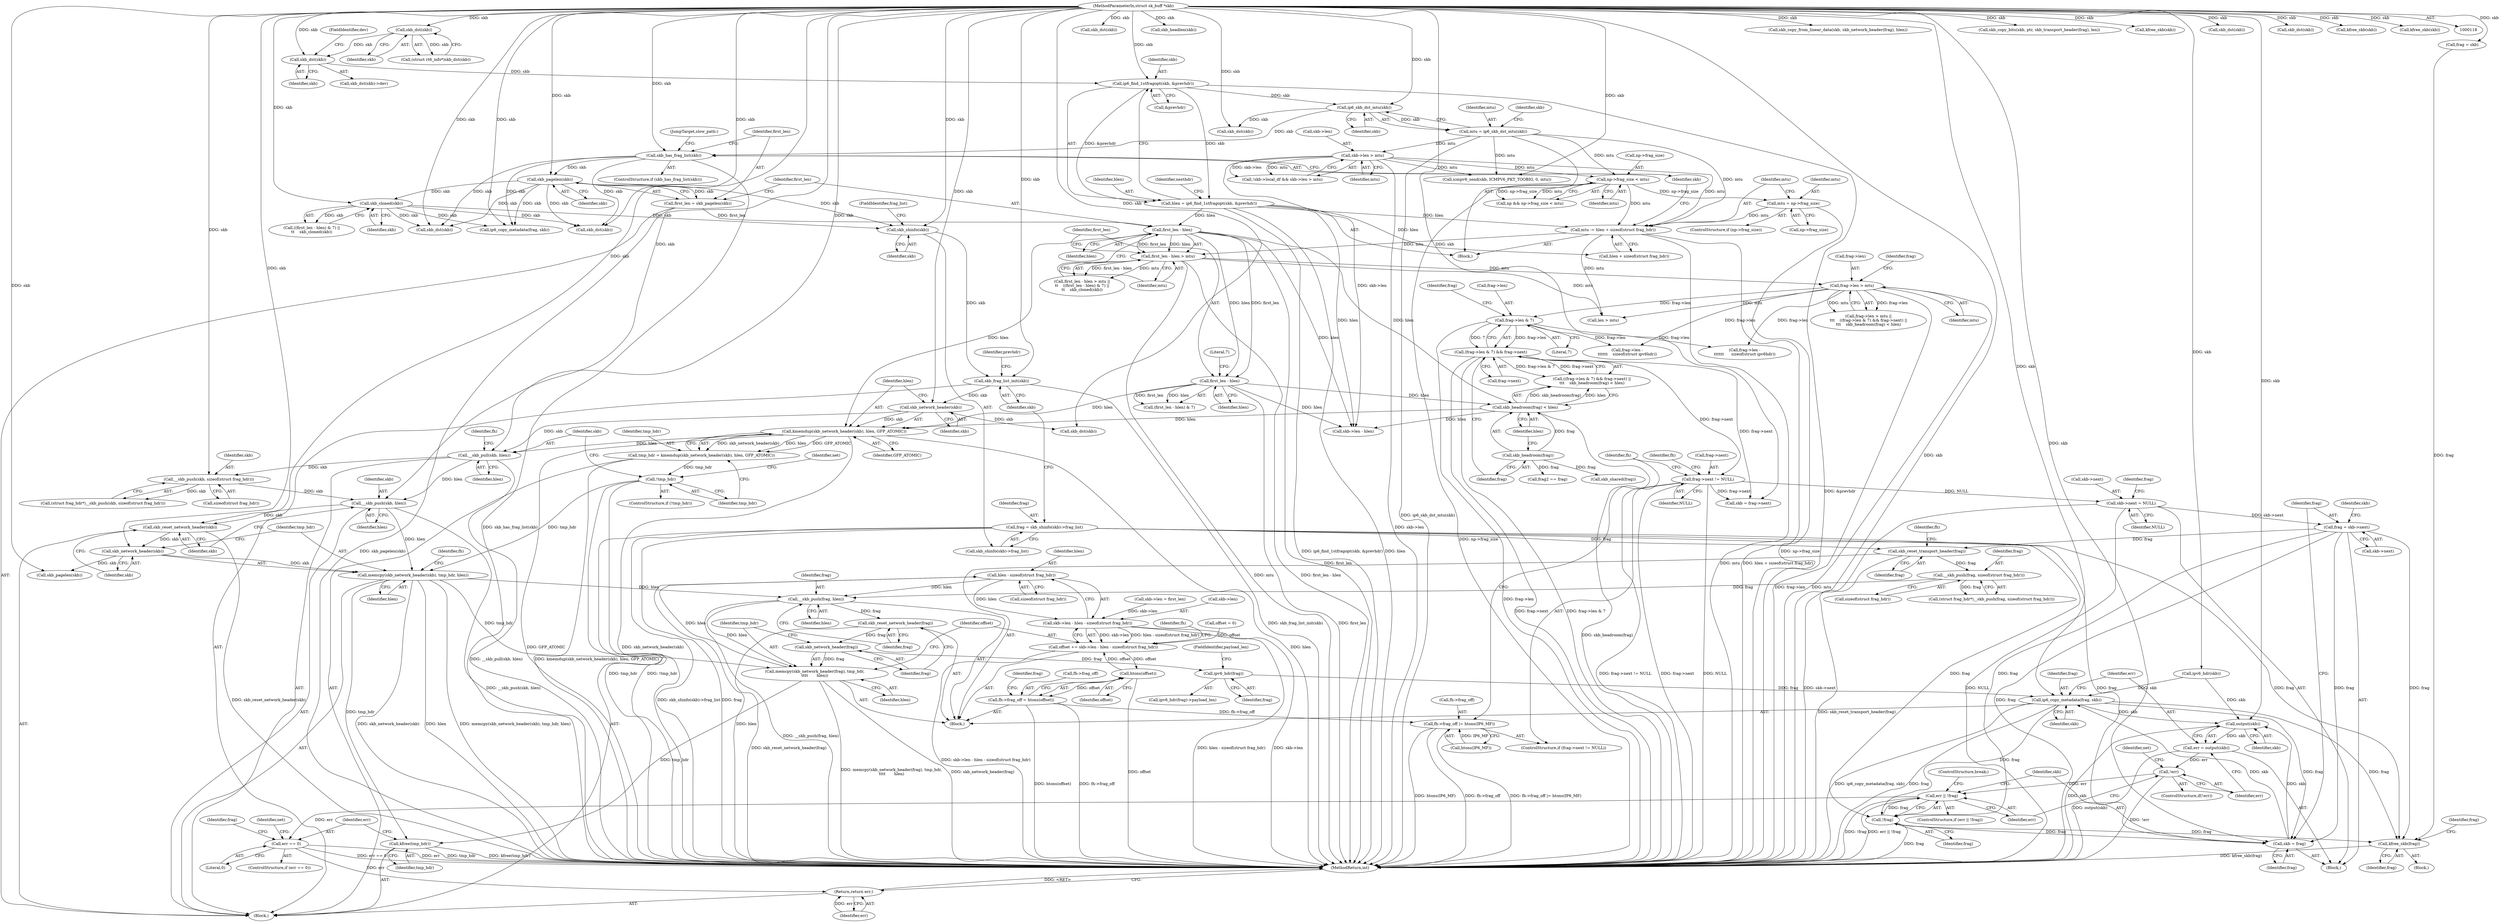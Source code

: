 digraph "0_linux_87c48fa3b4630905f98268dde838ee43626a060c_1@API" {
"1000479" [label="(Call,hlen - sizeof(struct frag_hdr))"];
"1000468" [label="(Call,memcpy(skb_network_header(frag), tmp_hdr,\n\t\t\t\t       hlen))"];
"1000469" [label="(Call,skb_network_header(frag))"];
"1000466" [label="(Call,skb_reset_network_header(frag))"];
"1000463" [label="(Call,__skb_push(frag, hlen))"];
"1000459" [label="(Call,__skb_push(frag, sizeof(struct frag_hdr)))"];
"1000453" [label="(Call,skb_reset_transport_header(frag))"];
"1000335" [label="(Call,frag = skb_shinfo(skb)->frag_list)"];
"1000555" [label="(Call,frag = skb->next)"];
"1000560" [label="(Call,skb->next = NULL)"];
"1000500" [label="(Call,frag->next != NULL)"];
"1000283" [label="(Call,(frag->len & 7) && frag->next)"];
"1000284" [label="(Call,frag->len & 7)"];
"1000277" [label="(Call,frag->len > mtu)"];
"1000260" [label="(Call,first_len - hlen > mtu)"];
"1000261" [label="(Call,first_len - hlen)"];
"1000253" [label="(Call,first_len = skb_pagelen(skb))"];
"1000255" [label="(Call,skb_pagelen(skb))"];
"1000249" [label="(Call,skb_has_frag_list(skb))"];
"1000186" [label="(Call,ip6_skb_dst_mtu(skb))"];
"1000176" [label="(Call,ip6_find_1stfragopt(skb, &prevhdr))"];
"1000171" [label="(Call,skb_dst(skb))"];
"1000128" [label="(Call,skb_dst(skb))"];
"1000119" [label="(MethodParameterIn,struct sk_buff *skb)"];
"1000174" [label="(Call,hlen = ip6_find_1stfragopt(skb, &prevhdr))"];
"1000242" [label="(Call,mtu -= hlen + sizeof(struct frag_hdr))"];
"1000184" [label="(Call,mtu = ip6_skb_dst_mtu(skb))"];
"1000237" [label="(Call,mtu = np->frag_size)"];
"1000227" [label="(Call,np->frag_size < mtu)"];
"1000194" [label="(Call,skb->len > mtu)"];
"1000383" [label="(Call,memcpy(skb_network_header(skb), tmp_hdr, hlen))"];
"1000384" [label="(Call,skb_network_header(skb))"];
"1000381" [label="(Call,skb_reset_network_header(skb))"];
"1000378" [label="(Call,__skb_push(skb, hlen))"];
"1000374" [label="(Call,__skb_push(skb, sizeof(struct frag_hdr)))"];
"1000367" [label="(Call,__skb_pull(skb, hlen))"];
"1000350" [label="(Call,skb_network_header(skb))"];
"1000341" [label="(Call,skb_frag_list_init(skb))"];
"1000338" [label="(Call,skb_shinfo(skb))"];
"1000271" [label="(Call,skb_cloned(skb))"];
"1000349" [label="(Call,kmemdup(skb_network_header(skb), hlen, GFP_ATOMIC))"];
"1000267" [label="(Call,first_len - hlen)"];
"1000292" [label="(Call,skb_headroom(frag) < hlen)"];
"1000293" [label="(Call,skb_headroom(frag))"];
"1000355" [label="(Call,!tmp_hdr)"];
"1000347" [label="(Call,tmp_hdr = kmemdup(skb_network_header(skb), hlen, GFP_ATOMIC))"];
"1000479" [label="(Call,hlen - sizeof(struct frag_hdr))"];
"1000475" [label="(Call,skb->len - hlen - sizeof(struct frag_hdr))"];
"1000473" [label="(Call,offset += skb->len - hlen - sizeof(struct frag_hdr))"];
"1000497" [label="(Call,htons(offset))"];
"1000493" [label="(Call,fh->frag_off = htons(offset))"];
"1000505" [label="(Call,fh->frag_off |= htons(IP6_MF))"];
"1000565" [label="(Call,kfree(tmp_hdr))"];
"1000518" [label="(Call,ipv6_hdr(frag))"];
"1000528" [label="(Call,ip6_copy_metadata(frag, skb))"];
"1000533" [label="(Call,output(skb))"];
"1000531" [label="(Call,err = output(skb))"];
"1000536" [label="(Call,!err)"];
"1000547" [label="(Call,err || !frag)"];
"1000568" [label="(Call,err == 0)"];
"1000613" [label="(Return,return err;)"];
"1000549" [label="(Call,!frag)"];
"1000552" [label="(Call,skb = frag)"];
"1000595" [label="(Call,kfree_skb(frag))"];
"1000175" [label="(Identifier,hlen)"];
"1000506" [label="(Call,fh->frag_off)"];
"1000350" [label="(Call,skb_network_header(skb))"];
"1000295" [label="(Identifier,hlen)"];
"1000507" [label="(Identifier,fh)"];
"1000359" [label="(Identifier,net)"];
"1000454" [label="(Identifier,frag)"];
"1000119" [label="(MethodParameterIn,struct sk_buff *skb)"];
"1000642" [label="(Call,skb->len - hlen)"];
"1000466" [label="(Call,skb_reset_network_header(frag))"];
"1000613" [label="(Return,return err;)"];
"1000177" [label="(Identifier,skb)"];
"1000233" [label="(ControlStructure,if (np->frag_size))"];
"1000413" [label="(Call,skb_pagelen(skb))"];
"1000254" [label="(Identifier,first_len)"];
"1000194" [label="(Call,skb->len > mtu)"];
"1000552" [label="(Call,skb = frag)"];
"1000253" [label="(Call,first_len = skb_pagelen(skb))"];
"1000863" [label="(Call,skb_dst(skb))"];
"1000276" [label="(Call,frag->len > mtu ||\n\t\t\t    ((frag->len & 7) && frag->next) ||\n\t\t\t    skb_headroom(frag) < hlen)"];
"1000589" [label="(Block,)"];
"1000368" [label="(Identifier,skb)"];
"1000374" [label="(Call,__skb_push(skb, sizeof(struct frag_hdr)))"];
"1000256" [label="(Identifier,skb)"];
"1000532" [label="(Identifier,err)"];
"1000281" [label="(Identifier,mtu)"];
"1000382" [label="(Identifier,skb)"];
"1000473" [label="(Call,offset += skb->len - hlen - sizeof(struct frag_hdr))"];
"1000372" [label="(Call,(struct frag_hdr*)__skb_push(skb, sizeof(struct frag_hdr)))"];
"1000269" [label="(Identifier,hlen)"];
"1000347" [label="(Call,tmp_hdr = kmemdup(skb_network_header(skb), hlen, GFP_ATOMIC))"];
"1000567" [label="(ControlStructure,if (err == 0))"];
"1000500" [label="(Call,frag->next != NULL)"];
"1000361" [label="(Call,skb_dst(skb))"];
"1000277" [label="(Call,frag->len > mtu)"];
"1000376" [label="(Call,sizeof(struct frag_hdr))"];
"1000421" [label="(Call,skb_headlen(skb))"];
"1000242" [label="(Call,mtu -= hlen + sizeof(struct frag_hdr))"];
"1000453" [label="(Call,skb_reset_transport_header(frag))"];
"1000531" [label="(Call,err = output(skb))"];
"1000481" [label="(Call,sizeof(struct frag_hdr))"];
"1000187" [label="(Identifier,skb)"];
"1000336" [label="(Identifier,frag)"];
"1000387" [label="(Identifier,hlen)"];
"1000288" [label="(Literal,7)"];
"1000294" [label="(Identifier,frag)"];
"1000351" [label="(Identifier,skb)"];
"1000663" [label="(Call,len > mtu)"];
"1000498" [label="(Identifier,offset)"];
"1000261" [label="(Call,first_len - hlen)"];
"1000556" [label="(Identifier,frag)"];
"1000444" [label="(Block,)"];
"1000536" [label="(Call,!err)"];
"1000570" [label="(Literal,0)"];
"1000208" [label="(Call,icmpv6_send(skb, ICMPV6_PKT_TOOBIG, 0, mtu))"];
"1000548" [label="(Identifier,err)"];
"1000181" [label="(Identifier,nexthdr)"];
"1000379" [label="(Identifier,skb)"];
"1000270" [label="(Literal,7)"];
"1000534" [label="(Identifier,skb)"];
"1000128" [label="(Call,skb_dst(skb))"];
"1000298" [label="(Call,skb_shared(frag))"];
"1000522" [label="(Call,frag->len -\n\t\t\t\t\t\t      sizeof(struct ipv6hdr))"];
"1000345" [label="(Identifier,prevhdr)"];
"1000824" [label="(Call,frag->len -\n\t\t\t\t\t\t    sizeof(struct ipv6hdr))"];
"1000614" [label="(Identifier,err)"];
"1000121" [label="(Block,)"];
"1000267" [label="(Call,first_len - hlen)"];
"1000430" [label="(Call,ipv6_hdr(skb))"];
"1000566" [label="(Identifier,tmp_hdr)"];
"1000471" [label="(Identifier,tmp_hdr)"];
"1000555" [label="(Call,frag = skb->next)"];
"1000494" [label="(Call,fh->frag_off)"];
"1000465" [label="(Identifier,hlen)"];
"1000463" [label="(Call,__skb_push(frag, hlen))"];
"1000352" [label="(Identifier,hlen)"];
"1000560" [label="(Call,skb->next = NULL)"];
"1000461" [label="(Call,sizeof(struct frag_hdr))"];
"1000340" [label="(FieldIdentifier,frag_list)"];
"1000385" [label="(Identifier,skb)"];
"1000284" [label="(Call,frag->len & 7)"];
"1000533" [label="(Call,output(skb))"];
"1000597" [label="(Call,frag = skb)"];
"1000198" [label="(Identifier,mtu)"];
"1000553" [label="(Identifier,skb)"];
"1000337" [label="(Call,skb_shinfo(skb)->frag_list)"];
"1000250" [label="(Identifier,skb)"];
"1000239" [label="(Call,np->frag_size)"];
"1000265" [label="(Call,((first_len - hlen) & 7) ||\n\t\t    skb_cloned(skb))"];
"1000539" [label="(Identifier,net)"];
"1000126" [label="(Call,(struct rt6_info*)skb_dst(skb))"];
"1000332" [label="(Call,offset = 0)"];
"1000423" [label="(Call,skb->len = first_len)"];
"1000550" [label="(Identifier,frag)"];
"1000446" [label="(Identifier,frag)"];
"1000513" [label="(Identifier,fh)"];
"1000870" [label="(MethodReturn,int)"];
"1000546" [label="(ControlStructure,if (err || !frag))"];
"1000588" [label="(Identifier,frag)"];
"1000283" [label="(Call,(frag->len & 7) && frag->next)"];
"1000590" [label="(Call,skb = frag->next)"];
"1000501" [label="(Call,frag->next)"];
"1000381" [label="(Call,skb_reset_network_header(skb))"];
"1000502" [label="(Identifier,frag)"];
"1000557" [label="(Call,skb->next)"];
"1000460" [label="(Identifier,frag)"];
"1000227" [label="(Call,np->frag_size < mtu)"];
"1000172" [label="(Identifier,skb)"];
"1000386" [label="(Identifier,tmp_hdr)"];
"1000389" [label="(Identifier,fh)"];
"1000547" [label="(Call,err || !frag)"];
"1000186" [label="(Call,ip6_skb_dst_mtu(skb))"];
"1000475" [label="(Call,skb->len - hlen - sizeof(struct frag_hdr))"];
"1000499" [label="(ControlStructure,if (frag->next != NULL))"];
"1000263" [label="(Identifier,hlen)"];
"1000384" [label="(Call,skb_network_header(skb))"];
"1000759" [label="(Call,skb_copy_from_linear_data(skb, skb_network_header(frag), hlen))"];
"1000251" [label="(Block,)"];
"1000371" [label="(Identifier,fh)"];
"1000375" [label="(Identifier,skb)"];
"1000479" [label="(Call,hlen - sizeof(struct frag_hdr))"];
"1000342" [label="(Identifier,skb)"];
"1000231" [label="(Identifier,mtu)"];
"1000480" [label="(Identifier,hlen)"];
"1000469" [label="(Call,skb_network_header(frag))"];
"1000518" [label="(Call,ipv6_hdr(frag))"];
"1000562" [label="(Identifier,skb)"];
"1000244" [label="(Call,hlen + sizeof(struct frag_hdr))"];
"1000282" [label="(Call,((frag->len & 7) && frag->next) ||\n\t\t\t    skb_headroom(frag) < hlen)"];
"1000285" [label="(Call,frag->len)"];
"1000380" [label="(Identifier,hlen)"];
"1000530" [label="(Identifier,skb)"];
"1000476" [label="(Call,skb->len)"];
"1000260" [label="(Call,first_len - hlen > mtu)"];
"1000248" [label="(ControlStructure,if (skb_has_frag_list(skb)))"];
"1000701" [label="(Call,skb_dst(skb))"];
"1000497" [label="(Call,htons(offset))"];
"1000271" [label="(Call,skb_cloned(skb))"];
"1000551" [label="(ControlStructure,break;)"];
"1000378" [label="(Call,__skb_push(skb, hlen))"];
"1000474" [label="(Identifier,offset)"];
"1000554" [label="(Identifier,frag)"];
"1000468" [label="(Call,memcpy(skb_network_header(frag), tmp_hdr,\n\t\t\t\t       hlen))"];
"1000519" [label="(Identifier,frag)"];
"1000564" [label="(Identifier,NULL)"];
"1000292" [label="(Call,skb_headroom(frag) < hlen)"];
"1000709" [label="(Call,ip6_copy_metadata(frag, skb))"];
"1000185" [label="(Identifier,mtu)"];
"1000509" [label="(Call,htons(IP6_MF))"];
"1000349" [label="(Call,kmemdup(skb_network_header(skb), hlen, GFP_ATOMIC))"];
"1000335" [label="(Call,frag = skb_shinfo(skb)->frag_list)"];
"1000472" [label="(Identifier,hlen)"];
"1000189" [label="(Call,!skb->local_df && skb->len > mtu)"];
"1000173" [label="(FieldIdentifier,dev)"];
"1000195" [label="(Call,skb->len)"];
"1000192" [label="(Identifier,skb)"];
"1000339" [label="(Identifier,skb)"];
"1000238" [label="(Identifier,mtu)"];
"1000272" [label="(Identifier,skb)"];
"1000467" [label="(Identifier,frag)"];
"1000573" [label="(Identifier,net)"];
"1000520" [label="(FieldIdentifier,payload_len)"];
"1000456" [label="(Identifier,fh)"];
"1000237" [label="(Call,mtu = np->frag_size)"];
"1000293" [label="(Call,skb_headroom(frag))"];
"1000792" [label="(Call,skb_copy_bits(skb, ptr, skb_transport_header(frag), len))"];
"1000457" [label="(Call,(struct frag_hdr*)__skb_push(frag, sizeof(struct frag_hdr)))"];
"1000338" [label="(Call,skb_shinfo(skb))"];
"1000219" [label="(Call,kfree_skb(skb))"];
"1000341" [label="(Call,skb_frag_list_init(skb))"];
"1000356" [label="(Identifier,tmp_hdr)"];
"1000383" [label="(Call,memcpy(skb_network_header(skb), tmp_hdr, hlen))"];
"1000528" [label="(Call,ip6_copy_metadata(frag, skb))"];
"1000565" [label="(Call,kfree(tmp_hdr))"];
"1000598" [label="(Identifier,frag)"];
"1000249" [label="(Call,skb_has_frag_list(skb))"];
"1000618" [label="(Call,frag2 == frag)"];
"1000529" [label="(Identifier,frag)"];
"1000266" [label="(Call,(first_len - hlen) & 7)"];
"1000289" [label="(Call,frag->next)"];
"1000205" [label="(Call,skb_dst(skb))"];
"1000184" [label="(Call,mtu = ip6_skb_dst_mtu(skb))"];
"1000176" [label="(Call,ip6_find_1stfragopt(skb, &prevhdr))"];
"1000353" [label="(Identifier,GFP_ATOMIC)"];
"1000493" [label="(Call,fh->frag_off = htons(offset))"];
"1000216" [label="(Call,skb_dst(skb))"];
"1000367" [label="(Call,__skb_pull(skb, hlen))"];
"1000549" [label="(Call,!frag)"];
"1000278" [label="(Call,frag->len)"];
"1000596" [label="(Identifier,frag)"];
"1000595" [label="(Call,kfree_skb(frag))"];
"1000228" [label="(Call,np->frag_size)"];
"1000569" [label="(Identifier,err)"];
"1000517" [label="(Call,ipv6_hdr(frag)->payload_len)"];
"1000537" [label="(Identifier,err)"];
"1000852" [label="(Call,skb_dst(skb))"];
"1000568" [label="(Call,err == 0)"];
"1000174" [label="(Call,hlen = ip6_find_1stfragopt(skb, &prevhdr))"];
"1000355" [label="(Call,!tmp_hdr)"];
"1000504" [label="(Identifier,NULL)"];
"1000447" [label="(Block,)"];
"1000171" [label="(Call,skb_dst(skb))"];
"1000243" [label="(Identifier,mtu)"];
"1000485" [label="(Identifier,fh)"];
"1000369" [label="(Identifier,hlen)"];
"1000535" [label="(ControlStructure,if(!err))"];
"1000225" [label="(Call,np && np->frag_size < mtu)"];
"1000464" [label="(Identifier,frag)"];
"1000262" [label="(Identifier,first_len)"];
"1000470" [label="(Identifier,frag)"];
"1000561" [label="(Call,skb->next)"];
"1000846" [label="(Call,skb_dst(skb))"];
"1000170" [label="(Call,skb_dst(skb)->dev)"];
"1000264" [label="(Identifier,mtu)"];
"1000178" [label="(Call,&prevhdr)"];
"1000286" [label="(Identifier,frag)"];
"1000348" [label="(Identifier,tmp_hdr)"];
"1000505" [label="(Call,fh->frag_off |= htons(IP6_MF))"];
"1000129" [label="(Identifier,skb)"];
"1000290" [label="(Identifier,frag)"];
"1000259" [label="(Call,first_len - hlen > mtu ||\n\t\t    ((first_len - hlen) & 7) ||\n\t\t    skb_cloned(skb))"];
"1000639" [label="(JumpTarget,slow_path:)"];
"1000855" [label="(Call,kfree_skb(skb))"];
"1000268" [label="(Identifier,first_len)"];
"1000354" [label="(ControlStructure,if (!tmp_hdr))"];
"1000866" [label="(Call,kfree_skb(skb))"];
"1000459" [label="(Call,__skb_push(frag, sizeof(struct frag_hdr)))"];
"1000255" [label="(Call,skb_pagelen(skb))"];
"1000479" -> "1000475"  [label="AST: "];
"1000479" -> "1000481"  [label="CFG: "];
"1000480" -> "1000479"  [label="AST: "];
"1000481" -> "1000479"  [label="AST: "];
"1000475" -> "1000479"  [label="CFG: "];
"1000479" -> "1000870"  [label="DDG: hlen"];
"1000479" -> "1000463"  [label="DDG: hlen"];
"1000479" -> "1000475"  [label="DDG: hlen"];
"1000468" -> "1000479"  [label="DDG: hlen"];
"1000468" -> "1000447"  [label="AST: "];
"1000468" -> "1000472"  [label="CFG: "];
"1000469" -> "1000468"  [label="AST: "];
"1000471" -> "1000468"  [label="AST: "];
"1000472" -> "1000468"  [label="AST: "];
"1000474" -> "1000468"  [label="CFG: "];
"1000468" -> "1000870"  [label="DDG: memcpy(skb_network_header(frag), tmp_hdr,\n\t\t\t\t       hlen)"];
"1000468" -> "1000870"  [label="DDG: skb_network_header(frag)"];
"1000469" -> "1000468"  [label="DDG: frag"];
"1000383" -> "1000468"  [label="DDG: tmp_hdr"];
"1000463" -> "1000468"  [label="DDG: hlen"];
"1000468" -> "1000565"  [label="DDG: tmp_hdr"];
"1000469" -> "1000470"  [label="CFG: "];
"1000470" -> "1000469"  [label="AST: "];
"1000471" -> "1000469"  [label="CFG: "];
"1000466" -> "1000469"  [label="DDG: frag"];
"1000469" -> "1000518"  [label="DDG: frag"];
"1000466" -> "1000447"  [label="AST: "];
"1000466" -> "1000467"  [label="CFG: "];
"1000467" -> "1000466"  [label="AST: "];
"1000470" -> "1000466"  [label="CFG: "];
"1000466" -> "1000870"  [label="DDG: skb_reset_network_header(frag)"];
"1000463" -> "1000466"  [label="DDG: frag"];
"1000463" -> "1000447"  [label="AST: "];
"1000463" -> "1000465"  [label="CFG: "];
"1000464" -> "1000463"  [label="AST: "];
"1000465" -> "1000463"  [label="AST: "];
"1000467" -> "1000463"  [label="CFG: "];
"1000463" -> "1000870"  [label="DDG: __skb_push(frag, hlen)"];
"1000459" -> "1000463"  [label="DDG: frag"];
"1000383" -> "1000463"  [label="DDG: hlen"];
"1000459" -> "1000457"  [label="AST: "];
"1000459" -> "1000461"  [label="CFG: "];
"1000460" -> "1000459"  [label="AST: "];
"1000461" -> "1000459"  [label="AST: "];
"1000457" -> "1000459"  [label="CFG: "];
"1000459" -> "1000457"  [label="DDG: frag"];
"1000453" -> "1000459"  [label="DDG: frag"];
"1000453" -> "1000447"  [label="AST: "];
"1000453" -> "1000454"  [label="CFG: "];
"1000454" -> "1000453"  [label="AST: "];
"1000456" -> "1000453"  [label="CFG: "];
"1000453" -> "1000870"  [label="DDG: skb_reset_transport_header(frag)"];
"1000335" -> "1000453"  [label="DDG: frag"];
"1000555" -> "1000453"  [label="DDG: frag"];
"1000335" -> "1000251"  [label="AST: "];
"1000335" -> "1000337"  [label="CFG: "];
"1000336" -> "1000335"  [label="AST: "];
"1000337" -> "1000335"  [label="AST: "];
"1000342" -> "1000335"  [label="CFG: "];
"1000335" -> "1000870"  [label="DDG: frag"];
"1000335" -> "1000870"  [label="DDG: skb_shinfo(skb)->frag_list"];
"1000335" -> "1000549"  [label="DDG: frag"];
"1000335" -> "1000552"  [label="DDG: frag"];
"1000335" -> "1000595"  [label="DDG: frag"];
"1000555" -> "1000444"  [label="AST: "];
"1000555" -> "1000557"  [label="CFG: "];
"1000556" -> "1000555"  [label="AST: "];
"1000557" -> "1000555"  [label="AST: "];
"1000562" -> "1000555"  [label="CFG: "];
"1000555" -> "1000870"  [label="DDG: frag"];
"1000555" -> "1000549"  [label="DDG: frag"];
"1000555" -> "1000552"  [label="DDG: frag"];
"1000560" -> "1000555"  [label="DDG: skb->next"];
"1000555" -> "1000595"  [label="DDG: frag"];
"1000560" -> "1000444"  [label="AST: "];
"1000560" -> "1000564"  [label="CFG: "];
"1000561" -> "1000560"  [label="AST: "];
"1000564" -> "1000560"  [label="AST: "];
"1000446" -> "1000560"  [label="CFG: "];
"1000560" -> "1000870"  [label="DDG: NULL"];
"1000560" -> "1000870"  [label="DDG: skb->next"];
"1000500" -> "1000560"  [label="DDG: NULL"];
"1000500" -> "1000499"  [label="AST: "];
"1000500" -> "1000504"  [label="CFG: "];
"1000501" -> "1000500"  [label="AST: "];
"1000504" -> "1000500"  [label="AST: "];
"1000507" -> "1000500"  [label="CFG: "];
"1000513" -> "1000500"  [label="CFG: "];
"1000500" -> "1000870"  [label="DDG: frag->next != NULL"];
"1000500" -> "1000870"  [label="DDG: frag->next"];
"1000500" -> "1000870"  [label="DDG: NULL"];
"1000283" -> "1000500"  [label="DDG: frag->next"];
"1000500" -> "1000590"  [label="DDG: frag->next"];
"1000283" -> "1000282"  [label="AST: "];
"1000283" -> "1000284"  [label="CFG: "];
"1000283" -> "1000289"  [label="CFG: "];
"1000284" -> "1000283"  [label="AST: "];
"1000289" -> "1000283"  [label="AST: "];
"1000294" -> "1000283"  [label="CFG: "];
"1000282" -> "1000283"  [label="CFG: "];
"1000283" -> "1000870"  [label="DDG: frag->len & 7"];
"1000283" -> "1000870"  [label="DDG: frag->next"];
"1000283" -> "1000282"  [label="DDG: frag->len & 7"];
"1000283" -> "1000282"  [label="DDG: frag->next"];
"1000284" -> "1000283"  [label="DDG: frag->len"];
"1000284" -> "1000283"  [label="DDG: 7"];
"1000283" -> "1000590"  [label="DDG: frag->next"];
"1000284" -> "1000288"  [label="CFG: "];
"1000285" -> "1000284"  [label="AST: "];
"1000288" -> "1000284"  [label="AST: "];
"1000290" -> "1000284"  [label="CFG: "];
"1000284" -> "1000870"  [label="DDG: frag->len"];
"1000277" -> "1000284"  [label="DDG: frag->len"];
"1000284" -> "1000522"  [label="DDG: frag->len"];
"1000284" -> "1000824"  [label="DDG: frag->len"];
"1000277" -> "1000276"  [label="AST: "];
"1000277" -> "1000281"  [label="CFG: "];
"1000278" -> "1000277"  [label="AST: "];
"1000281" -> "1000277"  [label="AST: "];
"1000286" -> "1000277"  [label="CFG: "];
"1000276" -> "1000277"  [label="CFG: "];
"1000277" -> "1000870"  [label="DDG: frag->len"];
"1000277" -> "1000870"  [label="DDG: mtu"];
"1000277" -> "1000276"  [label="DDG: frag->len"];
"1000277" -> "1000276"  [label="DDG: mtu"];
"1000260" -> "1000277"  [label="DDG: mtu"];
"1000277" -> "1000522"  [label="DDG: frag->len"];
"1000277" -> "1000663"  [label="DDG: mtu"];
"1000277" -> "1000824"  [label="DDG: frag->len"];
"1000260" -> "1000259"  [label="AST: "];
"1000260" -> "1000264"  [label="CFG: "];
"1000261" -> "1000260"  [label="AST: "];
"1000264" -> "1000260"  [label="AST: "];
"1000268" -> "1000260"  [label="CFG: "];
"1000259" -> "1000260"  [label="CFG: "];
"1000260" -> "1000870"  [label="DDG: mtu"];
"1000260" -> "1000870"  [label="DDG: first_len - hlen"];
"1000260" -> "1000259"  [label="DDG: first_len - hlen"];
"1000260" -> "1000259"  [label="DDG: mtu"];
"1000261" -> "1000260"  [label="DDG: first_len"];
"1000261" -> "1000260"  [label="DDG: hlen"];
"1000242" -> "1000260"  [label="DDG: mtu"];
"1000260" -> "1000663"  [label="DDG: mtu"];
"1000261" -> "1000263"  [label="CFG: "];
"1000262" -> "1000261"  [label="AST: "];
"1000263" -> "1000261"  [label="AST: "];
"1000264" -> "1000261"  [label="CFG: "];
"1000261" -> "1000870"  [label="DDG: first_len"];
"1000253" -> "1000261"  [label="DDG: first_len"];
"1000174" -> "1000261"  [label="DDG: hlen"];
"1000261" -> "1000267"  [label="DDG: first_len"];
"1000261" -> "1000267"  [label="DDG: hlen"];
"1000261" -> "1000292"  [label="DDG: hlen"];
"1000261" -> "1000349"  [label="DDG: hlen"];
"1000261" -> "1000642"  [label="DDG: hlen"];
"1000253" -> "1000251"  [label="AST: "];
"1000253" -> "1000255"  [label="CFG: "];
"1000254" -> "1000253"  [label="AST: "];
"1000255" -> "1000253"  [label="AST: "];
"1000262" -> "1000253"  [label="CFG: "];
"1000253" -> "1000870"  [label="DDG: skb_pagelen(skb)"];
"1000255" -> "1000253"  [label="DDG: skb"];
"1000255" -> "1000256"  [label="CFG: "];
"1000256" -> "1000255"  [label="AST: "];
"1000249" -> "1000255"  [label="DDG: skb"];
"1000119" -> "1000255"  [label="DDG: skb"];
"1000255" -> "1000271"  [label="DDG: skb"];
"1000255" -> "1000338"  [label="DDG: skb"];
"1000255" -> "1000701"  [label="DDG: skb"];
"1000255" -> "1000709"  [label="DDG: skb"];
"1000255" -> "1000852"  [label="DDG: skb"];
"1000249" -> "1000248"  [label="AST: "];
"1000249" -> "1000250"  [label="CFG: "];
"1000250" -> "1000249"  [label="AST: "];
"1000254" -> "1000249"  [label="CFG: "];
"1000639" -> "1000249"  [label="CFG: "];
"1000249" -> "1000870"  [label="DDG: skb_has_frag_list(skb)"];
"1000186" -> "1000249"  [label="DDG: skb"];
"1000119" -> "1000249"  [label="DDG: skb"];
"1000249" -> "1000701"  [label="DDG: skb"];
"1000249" -> "1000709"  [label="DDG: skb"];
"1000249" -> "1000852"  [label="DDG: skb"];
"1000186" -> "1000184"  [label="AST: "];
"1000186" -> "1000187"  [label="CFG: "];
"1000187" -> "1000186"  [label="AST: "];
"1000184" -> "1000186"  [label="CFG: "];
"1000186" -> "1000184"  [label="DDG: skb"];
"1000176" -> "1000186"  [label="DDG: skb"];
"1000119" -> "1000186"  [label="DDG: skb"];
"1000186" -> "1000205"  [label="DDG: skb"];
"1000176" -> "1000174"  [label="AST: "];
"1000176" -> "1000178"  [label="CFG: "];
"1000177" -> "1000176"  [label="AST: "];
"1000178" -> "1000176"  [label="AST: "];
"1000174" -> "1000176"  [label="CFG: "];
"1000176" -> "1000870"  [label="DDG: &prevhdr"];
"1000176" -> "1000174"  [label="DDG: skb"];
"1000176" -> "1000174"  [label="DDG: &prevhdr"];
"1000171" -> "1000176"  [label="DDG: skb"];
"1000119" -> "1000176"  [label="DDG: skb"];
"1000171" -> "1000170"  [label="AST: "];
"1000171" -> "1000172"  [label="CFG: "];
"1000172" -> "1000171"  [label="AST: "];
"1000173" -> "1000171"  [label="CFG: "];
"1000128" -> "1000171"  [label="DDG: skb"];
"1000119" -> "1000171"  [label="DDG: skb"];
"1000128" -> "1000126"  [label="AST: "];
"1000128" -> "1000129"  [label="CFG: "];
"1000129" -> "1000128"  [label="AST: "];
"1000126" -> "1000128"  [label="CFG: "];
"1000128" -> "1000126"  [label="DDG: skb"];
"1000119" -> "1000128"  [label="DDG: skb"];
"1000119" -> "1000118"  [label="AST: "];
"1000119" -> "1000870"  [label="DDG: skb"];
"1000119" -> "1000205"  [label="DDG: skb"];
"1000119" -> "1000208"  [label="DDG: skb"];
"1000119" -> "1000216"  [label="DDG: skb"];
"1000119" -> "1000219"  [label="DDG: skb"];
"1000119" -> "1000271"  [label="DDG: skb"];
"1000119" -> "1000338"  [label="DDG: skb"];
"1000119" -> "1000341"  [label="DDG: skb"];
"1000119" -> "1000350"  [label="DDG: skb"];
"1000119" -> "1000361"  [label="DDG: skb"];
"1000119" -> "1000367"  [label="DDG: skb"];
"1000119" -> "1000374"  [label="DDG: skb"];
"1000119" -> "1000378"  [label="DDG: skb"];
"1000119" -> "1000381"  [label="DDG: skb"];
"1000119" -> "1000384"  [label="DDG: skb"];
"1000119" -> "1000413"  [label="DDG: skb"];
"1000119" -> "1000421"  [label="DDG: skb"];
"1000119" -> "1000430"  [label="DDG: skb"];
"1000119" -> "1000528"  [label="DDG: skb"];
"1000119" -> "1000533"  [label="DDG: skb"];
"1000119" -> "1000552"  [label="DDG: skb"];
"1000119" -> "1000590"  [label="DDG: skb"];
"1000119" -> "1000597"  [label="DDG: skb"];
"1000119" -> "1000701"  [label="DDG: skb"];
"1000119" -> "1000709"  [label="DDG: skb"];
"1000119" -> "1000759"  [label="DDG: skb"];
"1000119" -> "1000792"  [label="DDG: skb"];
"1000119" -> "1000846"  [label="DDG: skb"];
"1000119" -> "1000852"  [label="DDG: skb"];
"1000119" -> "1000855"  [label="DDG: skb"];
"1000119" -> "1000863"  [label="DDG: skb"];
"1000119" -> "1000866"  [label="DDG: skb"];
"1000174" -> "1000121"  [label="AST: "];
"1000175" -> "1000174"  [label="AST: "];
"1000181" -> "1000174"  [label="CFG: "];
"1000174" -> "1000870"  [label="DDG: ip6_find_1stfragopt(skb, &prevhdr)"];
"1000174" -> "1000870"  [label="DDG: hlen"];
"1000174" -> "1000242"  [label="DDG: hlen"];
"1000174" -> "1000244"  [label="DDG: hlen"];
"1000174" -> "1000642"  [label="DDG: hlen"];
"1000242" -> "1000121"  [label="AST: "];
"1000242" -> "1000244"  [label="CFG: "];
"1000243" -> "1000242"  [label="AST: "];
"1000244" -> "1000242"  [label="AST: "];
"1000250" -> "1000242"  [label="CFG: "];
"1000242" -> "1000870"  [label="DDG: hlen + sizeof(struct frag_hdr)"];
"1000242" -> "1000870"  [label="DDG: mtu"];
"1000184" -> "1000242"  [label="DDG: mtu"];
"1000237" -> "1000242"  [label="DDG: mtu"];
"1000227" -> "1000242"  [label="DDG: mtu"];
"1000194" -> "1000242"  [label="DDG: mtu"];
"1000242" -> "1000663"  [label="DDG: mtu"];
"1000184" -> "1000121"  [label="AST: "];
"1000185" -> "1000184"  [label="AST: "];
"1000192" -> "1000184"  [label="CFG: "];
"1000184" -> "1000870"  [label="DDG: ip6_skb_dst_mtu(skb)"];
"1000184" -> "1000194"  [label="DDG: mtu"];
"1000184" -> "1000208"  [label="DDG: mtu"];
"1000184" -> "1000227"  [label="DDG: mtu"];
"1000237" -> "1000233"  [label="AST: "];
"1000237" -> "1000239"  [label="CFG: "];
"1000238" -> "1000237"  [label="AST: "];
"1000239" -> "1000237"  [label="AST: "];
"1000243" -> "1000237"  [label="CFG: "];
"1000237" -> "1000870"  [label="DDG: np->frag_size"];
"1000227" -> "1000237"  [label="DDG: np->frag_size"];
"1000227" -> "1000225"  [label="AST: "];
"1000227" -> "1000231"  [label="CFG: "];
"1000228" -> "1000227"  [label="AST: "];
"1000231" -> "1000227"  [label="AST: "];
"1000225" -> "1000227"  [label="CFG: "];
"1000227" -> "1000870"  [label="DDG: np->frag_size"];
"1000227" -> "1000225"  [label="DDG: np->frag_size"];
"1000227" -> "1000225"  [label="DDG: mtu"];
"1000194" -> "1000227"  [label="DDG: mtu"];
"1000194" -> "1000189"  [label="AST: "];
"1000194" -> "1000198"  [label="CFG: "];
"1000195" -> "1000194"  [label="AST: "];
"1000198" -> "1000194"  [label="AST: "];
"1000189" -> "1000194"  [label="CFG: "];
"1000194" -> "1000870"  [label="DDG: skb->len"];
"1000194" -> "1000189"  [label="DDG: skb->len"];
"1000194" -> "1000189"  [label="DDG: mtu"];
"1000194" -> "1000208"  [label="DDG: mtu"];
"1000194" -> "1000642"  [label="DDG: skb->len"];
"1000383" -> "1000251"  [label="AST: "];
"1000383" -> "1000387"  [label="CFG: "];
"1000384" -> "1000383"  [label="AST: "];
"1000386" -> "1000383"  [label="AST: "];
"1000387" -> "1000383"  [label="AST: "];
"1000389" -> "1000383"  [label="CFG: "];
"1000383" -> "1000870"  [label="DDG: memcpy(skb_network_header(skb), tmp_hdr, hlen)"];
"1000383" -> "1000870"  [label="DDG: skb_network_header(skb)"];
"1000383" -> "1000870"  [label="DDG: hlen"];
"1000384" -> "1000383"  [label="DDG: skb"];
"1000355" -> "1000383"  [label="DDG: tmp_hdr"];
"1000378" -> "1000383"  [label="DDG: hlen"];
"1000383" -> "1000565"  [label="DDG: tmp_hdr"];
"1000384" -> "1000385"  [label="CFG: "];
"1000385" -> "1000384"  [label="AST: "];
"1000386" -> "1000384"  [label="CFG: "];
"1000381" -> "1000384"  [label="DDG: skb"];
"1000384" -> "1000413"  [label="DDG: skb"];
"1000381" -> "1000251"  [label="AST: "];
"1000381" -> "1000382"  [label="CFG: "];
"1000382" -> "1000381"  [label="AST: "];
"1000385" -> "1000381"  [label="CFG: "];
"1000381" -> "1000870"  [label="DDG: skb_reset_network_header(skb)"];
"1000378" -> "1000381"  [label="DDG: skb"];
"1000378" -> "1000251"  [label="AST: "];
"1000378" -> "1000380"  [label="CFG: "];
"1000379" -> "1000378"  [label="AST: "];
"1000380" -> "1000378"  [label="AST: "];
"1000382" -> "1000378"  [label="CFG: "];
"1000378" -> "1000870"  [label="DDG: __skb_push(skb, hlen)"];
"1000374" -> "1000378"  [label="DDG: skb"];
"1000367" -> "1000378"  [label="DDG: hlen"];
"1000374" -> "1000372"  [label="AST: "];
"1000374" -> "1000376"  [label="CFG: "];
"1000375" -> "1000374"  [label="AST: "];
"1000376" -> "1000374"  [label="AST: "];
"1000372" -> "1000374"  [label="CFG: "];
"1000374" -> "1000372"  [label="DDG: skb"];
"1000367" -> "1000374"  [label="DDG: skb"];
"1000367" -> "1000251"  [label="AST: "];
"1000367" -> "1000369"  [label="CFG: "];
"1000368" -> "1000367"  [label="AST: "];
"1000369" -> "1000367"  [label="AST: "];
"1000371" -> "1000367"  [label="CFG: "];
"1000367" -> "1000870"  [label="DDG: __skb_pull(skb, hlen)"];
"1000350" -> "1000367"  [label="DDG: skb"];
"1000349" -> "1000367"  [label="DDG: hlen"];
"1000350" -> "1000349"  [label="AST: "];
"1000350" -> "1000351"  [label="CFG: "];
"1000351" -> "1000350"  [label="AST: "];
"1000352" -> "1000350"  [label="CFG: "];
"1000350" -> "1000349"  [label="DDG: skb"];
"1000341" -> "1000350"  [label="DDG: skb"];
"1000350" -> "1000361"  [label="DDG: skb"];
"1000341" -> "1000251"  [label="AST: "];
"1000341" -> "1000342"  [label="CFG: "];
"1000342" -> "1000341"  [label="AST: "];
"1000345" -> "1000341"  [label="CFG: "];
"1000341" -> "1000870"  [label="DDG: skb_frag_list_init(skb)"];
"1000338" -> "1000341"  [label="DDG: skb"];
"1000338" -> "1000337"  [label="AST: "];
"1000338" -> "1000339"  [label="CFG: "];
"1000339" -> "1000338"  [label="AST: "];
"1000340" -> "1000338"  [label="CFG: "];
"1000271" -> "1000338"  [label="DDG: skb"];
"1000271" -> "1000265"  [label="AST: "];
"1000271" -> "1000272"  [label="CFG: "];
"1000272" -> "1000271"  [label="AST: "];
"1000265" -> "1000271"  [label="CFG: "];
"1000271" -> "1000265"  [label="DDG: skb"];
"1000271" -> "1000701"  [label="DDG: skb"];
"1000271" -> "1000709"  [label="DDG: skb"];
"1000271" -> "1000852"  [label="DDG: skb"];
"1000349" -> "1000347"  [label="AST: "];
"1000349" -> "1000353"  [label="CFG: "];
"1000352" -> "1000349"  [label="AST: "];
"1000353" -> "1000349"  [label="AST: "];
"1000347" -> "1000349"  [label="CFG: "];
"1000349" -> "1000870"  [label="DDG: GFP_ATOMIC"];
"1000349" -> "1000870"  [label="DDG: skb_network_header(skb)"];
"1000349" -> "1000870"  [label="DDG: hlen"];
"1000349" -> "1000347"  [label="DDG: skb_network_header(skb)"];
"1000349" -> "1000347"  [label="DDG: hlen"];
"1000349" -> "1000347"  [label="DDG: GFP_ATOMIC"];
"1000267" -> "1000349"  [label="DDG: hlen"];
"1000292" -> "1000349"  [label="DDG: hlen"];
"1000267" -> "1000266"  [label="AST: "];
"1000267" -> "1000269"  [label="CFG: "];
"1000268" -> "1000267"  [label="AST: "];
"1000269" -> "1000267"  [label="AST: "];
"1000270" -> "1000267"  [label="CFG: "];
"1000267" -> "1000870"  [label="DDG: first_len"];
"1000267" -> "1000266"  [label="DDG: first_len"];
"1000267" -> "1000266"  [label="DDG: hlen"];
"1000267" -> "1000292"  [label="DDG: hlen"];
"1000267" -> "1000642"  [label="DDG: hlen"];
"1000292" -> "1000282"  [label="AST: "];
"1000292" -> "1000295"  [label="CFG: "];
"1000293" -> "1000292"  [label="AST: "];
"1000295" -> "1000292"  [label="AST: "];
"1000282" -> "1000292"  [label="CFG: "];
"1000292" -> "1000870"  [label="DDG: skb_headroom(frag)"];
"1000292" -> "1000282"  [label="DDG: skb_headroom(frag)"];
"1000292" -> "1000282"  [label="DDG: hlen"];
"1000293" -> "1000292"  [label="DDG: frag"];
"1000292" -> "1000642"  [label="DDG: hlen"];
"1000293" -> "1000294"  [label="CFG: "];
"1000294" -> "1000293"  [label="AST: "];
"1000295" -> "1000293"  [label="CFG: "];
"1000293" -> "1000298"  [label="DDG: frag"];
"1000293" -> "1000618"  [label="DDG: frag"];
"1000355" -> "1000354"  [label="AST: "];
"1000355" -> "1000356"  [label="CFG: "];
"1000356" -> "1000355"  [label="AST: "];
"1000359" -> "1000355"  [label="CFG: "];
"1000368" -> "1000355"  [label="CFG: "];
"1000355" -> "1000870"  [label="DDG: tmp_hdr"];
"1000355" -> "1000870"  [label="DDG: !tmp_hdr"];
"1000347" -> "1000355"  [label="DDG: tmp_hdr"];
"1000347" -> "1000251"  [label="AST: "];
"1000348" -> "1000347"  [label="AST: "];
"1000356" -> "1000347"  [label="CFG: "];
"1000347" -> "1000870"  [label="DDG: kmemdup(skb_network_header(skb), hlen, GFP_ATOMIC)"];
"1000475" -> "1000473"  [label="AST: "];
"1000476" -> "1000475"  [label="AST: "];
"1000473" -> "1000475"  [label="CFG: "];
"1000475" -> "1000870"  [label="DDG: skb->len"];
"1000475" -> "1000870"  [label="DDG: hlen - sizeof(struct frag_hdr)"];
"1000475" -> "1000473"  [label="DDG: skb->len"];
"1000475" -> "1000473"  [label="DDG: hlen - sizeof(struct frag_hdr)"];
"1000423" -> "1000475"  [label="DDG: skb->len"];
"1000473" -> "1000447"  [label="AST: "];
"1000474" -> "1000473"  [label="AST: "];
"1000485" -> "1000473"  [label="CFG: "];
"1000473" -> "1000870"  [label="DDG: skb->len - hlen - sizeof(struct frag_hdr)"];
"1000332" -> "1000473"  [label="DDG: offset"];
"1000497" -> "1000473"  [label="DDG: offset"];
"1000473" -> "1000497"  [label="DDG: offset"];
"1000497" -> "1000493"  [label="AST: "];
"1000497" -> "1000498"  [label="CFG: "];
"1000498" -> "1000497"  [label="AST: "];
"1000493" -> "1000497"  [label="CFG: "];
"1000497" -> "1000870"  [label="DDG: offset"];
"1000497" -> "1000493"  [label="DDG: offset"];
"1000493" -> "1000447"  [label="AST: "];
"1000494" -> "1000493"  [label="AST: "];
"1000502" -> "1000493"  [label="CFG: "];
"1000493" -> "1000870"  [label="DDG: fh->frag_off"];
"1000493" -> "1000870"  [label="DDG: htons(offset)"];
"1000493" -> "1000505"  [label="DDG: fh->frag_off"];
"1000505" -> "1000499"  [label="AST: "];
"1000505" -> "1000509"  [label="CFG: "];
"1000506" -> "1000505"  [label="AST: "];
"1000509" -> "1000505"  [label="AST: "];
"1000513" -> "1000505"  [label="CFG: "];
"1000505" -> "1000870"  [label="DDG: htons(IP6_MF)"];
"1000505" -> "1000870"  [label="DDG: fh->frag_off"];
"1000505" -> "1000870"  [label="DDG: fh->frag_off |= htons(IP6_MF)"];
"1000509" -> "1000505"  [label="DDG: IP6_MF"];
"1000565" -> "1000251"  [label="AST: "];
"1000565" -> "1000566"  [label="CFG: "];
"1000566" -> "1000565"  [label="AST: "];
"1000569" -> "1000565"  [label="CFG: "];
"1000565" -> "1000870"  [label="DDG: tmp_hdr"];
"1000565" -> "1000870"  [label="DDG: kfree(tmp_hdr)"];
"1000518" -> "1000517"  [label="AST: "];
"1000518" -> "1000519"  [label="CFG: "];
"1000519" -> "1000518"  [label="AST: "];
"1000520" -> "1000518"  [label="CFG: "];
"1000518" -> "1000528"  [label="DDG: frag"];
"1000528" -> "1000447"  [label="AST: "];
"1000528" -> "1000530"  [label="CFG: "];
"1000529" -> "1000528"  [label="AST: "];
"1000530" -> "1000528"  [label="AST: "];
"1000532" -> "1000528"  [label="CFG: "];
"1000528" -> "1000870"  [label="DDG: ip6_copy_metadata(frag, skb)"];
"1000528" -> "1000870"  [label="DDG: frag"];
"1000552" -> "1000528"  [label="DDG: skb"];
"1000430" -> "1000528"  [label="DDG: skb"];
"1000528" -> "1000533"  [label="DDG: skb"];
"1000528" -> "1000549"  [label="DDG: frag"];
"1000528" -> "1000552"  [label="DDG: frag"];
"1000528" -> "1000595"  [label="DDG: frag"];
"1000533" -> "1000531"  [label="AST: "];
"1000533" -> "1000534"  [label="CFG: "];
"1000534" -> "1000533"  [label="AST: "];
"1000531" -> "1000533"  [label="CFG: "];
"1000533" -> "1000870"  [label="DDG: skb"];
"1000533" -> "1000531"  [label="DDG: skb"];
"1000552" -> "1000533"  [label="DDG: skb"];
"1000430" -> "1000533"  [label="DDG: skb"];
"1000531" -> "1000444"  [label="AST: "];
"1000532" -> "1000531"  [label="AST: "];
"1000537" -> "1000531"  [label="CFG: "];
"1000531" -> "1000870"  [label="DDG: output(skb)"];
"1000531" -> "1000536"  [label="DDG: err"];
"1000536" -> "1000535"  [label="AST: "];
"1000536" -> "1000537"  [label="CFG: "];
"1000537" -> "1000536"  [label="AST: "];
"1000539" -> "1000536"  [label="CFG: "];
"1000548" -> "1000536"  [label="CFG: "];
"1000536" -> "1000870"  [label="DDG: !err"];
"1000536" -> "1000547"  [label="DDG: err"];
"1000547" -> "1000546"  [label="AST: "];
"1000547" -> "1000548"  [label="CFG: "];
"1000547" -> "1000549"  [label="CFG: "];
"1000548" -> "1000547"  [label="AST: "];
"1000549" -> "1000547"  [label="AST: "];
"1000551" -> "1000547"  [label="CFG: "];
"1000553" -> "1000547"  [label="CFG: "];
"1000547" -> "1000870"  [label="DDG: err || !frag"];
"1000547" -> "1000870"  [label="DDG: !frag"];
"1000549" -> "1000547"  [label="DDG: frag"];
"1000547" -> "1000568"  [label="DDG: err"];
"1000568" -> "1000567"  [label="AST: "];
"1000568" -> "1000570"  [label="CFG: "];
"1000569" -> "1000568"  [label="AST: "];
"1000570" -> "1000568"  [label="AST: "];
"1000573" -> "1000568"  [label="CFG: "];
"1000588" -> "1000568"  [label="CFG: "];
"1000568" -> "1000870"  [label="DDG: err == 0"];
"1000568" -> "1000870"  [label="DDG: err"];
"1000568" -> "1000613"  [label="DDG: err"];
"1000613" -> "1000251"  [label="AST: "];
"1000613" -> "1000614"  [label="CFG: "];
"1000614" -> "1000613"  [label="AST: "];
"1000870" -> "1000613"  [label="CFG: "];
"1000613" -> "1000870"  [label="DDG: <RET>"];
"1000614" -> "1000613"  [label="DDG: err"];
"1000549" -> "1000550"  [label="CFG: "];
"1000550" -> "1000549"  [label="AST: "];
"1000549" -> "1000870"  [label="DDG: frag"];
"1000549" -> "1000552"  [label="DDG: frag"];
"1000549" -> "1000595"  [label="DDG: frag"];
"1000552" -> "1000444"  [label="AST: "];
"1000552" -> "1000554"  [label="CFG: "];
"1000553" -> "1000552"  [label="AST: "];
"1000554" -> "1000552"  [label="AST: "];
"1000556" -> "1000552"  [label="CFG: "];
"1000595" -> "1000589"  [label="AST: "];
"1000595" -> "1000596"  [label="CFG: "];
"1000596" -> "1000595"  [label="AST: "];
"1000598" -> "1000595"  [label="CFG: "];
"1000595" -> "1000870"  [label="DDG: kfree_skb(frag)"];
"1000597" -> "1000595"  [label="DDG: frag"];
}
